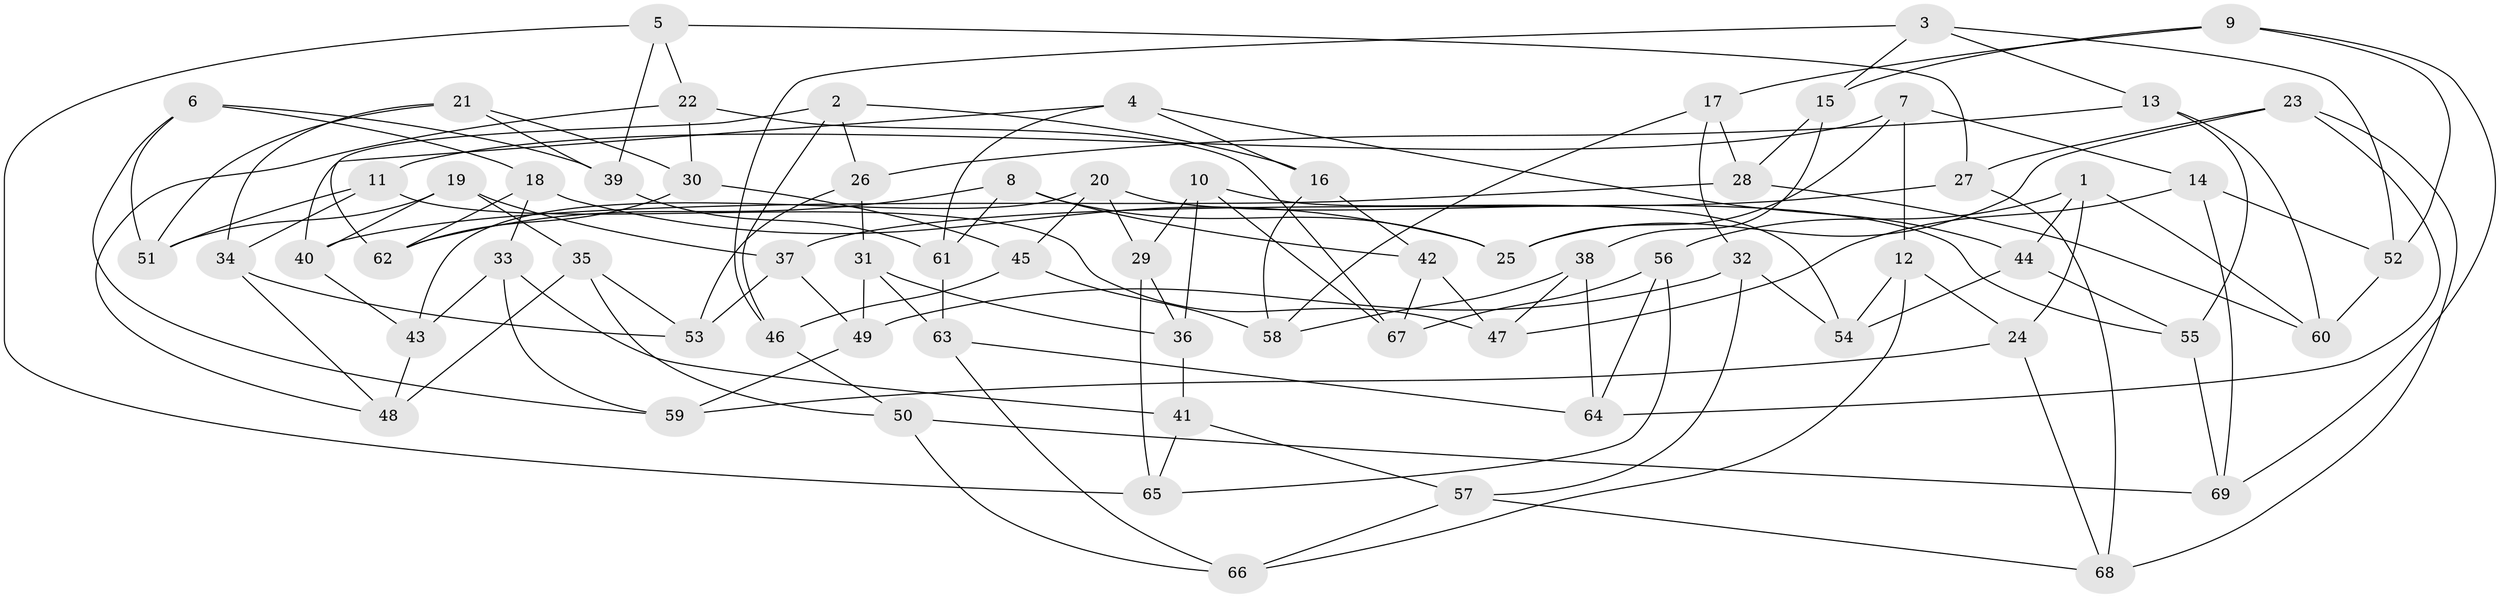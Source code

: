// Generated by graph-tools (version 1.1) at 2025/56/03/09/25 04:56:30]
// undirected, 69 vertices, 138 edges
graph export_dot {
graph [start="1"]
  node [color=gray90,style=filled];
  1;
  2;
  3;
  4;
  5;
  6;
  7;
  8;
  9;
  10;
  11;
  12;
  13;
  14;
  15;
  16;
  17;
  18;
  19;
  20;
  21;
  22;
  23;
  24;
  25;
  26;
  27;
  28;
  29;
  30;
  31;
  32;
  33;
  34;
  35;
  36;
  37;
  38;
  39;
  40;
  41;
  42;
  43;
  44;
  45;
  46;
  47;
  48;
  49;
  50;
  51;
  52;
  53;
  54;
  55;
  56;
  57;
  58;
  59;
  60;
  61;
  62;
  63;
  64;
  65;
  66;
  67;
  68;
  69;
  1 -- 60;
  1 -- 56;
  1 -- 24;
  1 -- 44;
  2 -- 62;
  2 -- 46;
  2 -- 16;
  2 -- 26;
  3 -- 15;
  3 -- 52;
  3 -- 13;
  3 -- 46;
  4 -- 16;
  4 -- 61;
  4 -- 44;
  4 -- 40;
  5 -- 22;
  5 -- 39;
  5 -- 27;
  5 -- 65;
  6 -- 59;
  6 -- 39;
  6 -- 18;
  6 -- 51;
  7 -- 12;
  7 -- 11;
  7 -- 25;
  7 -- 14;
  8 -- 42;
  8 -- 61;
  8 -- 62;
  8 -- 25;
  9 -- 15;
  9 -- 17;
  9 -- 69;
  9 -- 52;
  10 -- 36;
  10 -- 67;
  10 -- 54;
  10 -- 29;
  11 -- 47;
  11 -- 34;
  11 -- 51;
  12 -- 66;
  12 -- 24;
  12 -- 54;
  13 -- 55;
  13 -- 26;
  13 -- 60;
  14 -- 52;
  14 -- 47;
  14 -- 69;
  15 -- 28;
  15 -- 38;
  16 -- 42;
  16 -- 58;
  17 -- 32;
  17 -- 58;
  17 -- 28;
  18 -- 25;
  18 -- 62;
  18 -- 33;
  19 -- 37;
  19 -- 40;
  19 -- 35;
  19 -- 51;
  20 -- 29;
  20 -- 55;
  20 -- 43;
  20 -- 45;
  21 -- 51;
  21 -- 30;
  21 -- 34;
  21 -- 39;
  22 -- 30;
  22 -- 48;
  22 -- 67;
  23 -- 64;
  23 -- 25;
  23 -- 68;
  23 -- 27;
  24 -- 68;
  24 -- 59;
  26 -- 53;
  26 -- 31;
  27 -- 68;
  27 -- 37;
  28 -- 40;
  28 -- 60;
  29 -- 65;
  29 -- 36;
  30 -- 62;
  30 -- 45;
  31 -- 49;
  31 -- 36;
  31 -- 63;
  32 -- 49;
  32 -- 54;
  32 -- 57;
  33 -- 59;
  33 -- 41;
  33 -- 43;
  34 -- 48;
  34 -- 53;
  35 -- 50;
  35 -- 53;
  35 -- 48;
  36 -- 41;
  37 -- 49;
  37 -- 53;
  38 -- 58;
  38 -- 64;
  38 -- 47;
  39 -- 61;
  40 -- 43;
  41 -- 65;
  41 -- 57;
  42 -- 47;
  42 -- 67;
  43 -- 48;
  44 -- 55;
  44 -- 54;
  45 -- 58;
  45 -- 46;
  46 -- 50;
  49 -- 59;
  50 -- 69;
  50 -- 66;
  52 -- 60;
  55 -- 69;
  56 -- 64;
  56 -- 67;
  56 -- 65;
  57 -- 68;
  57 -- 66;
  61 -- 63;
  63 -- 64;
  63 -- 66;
}
